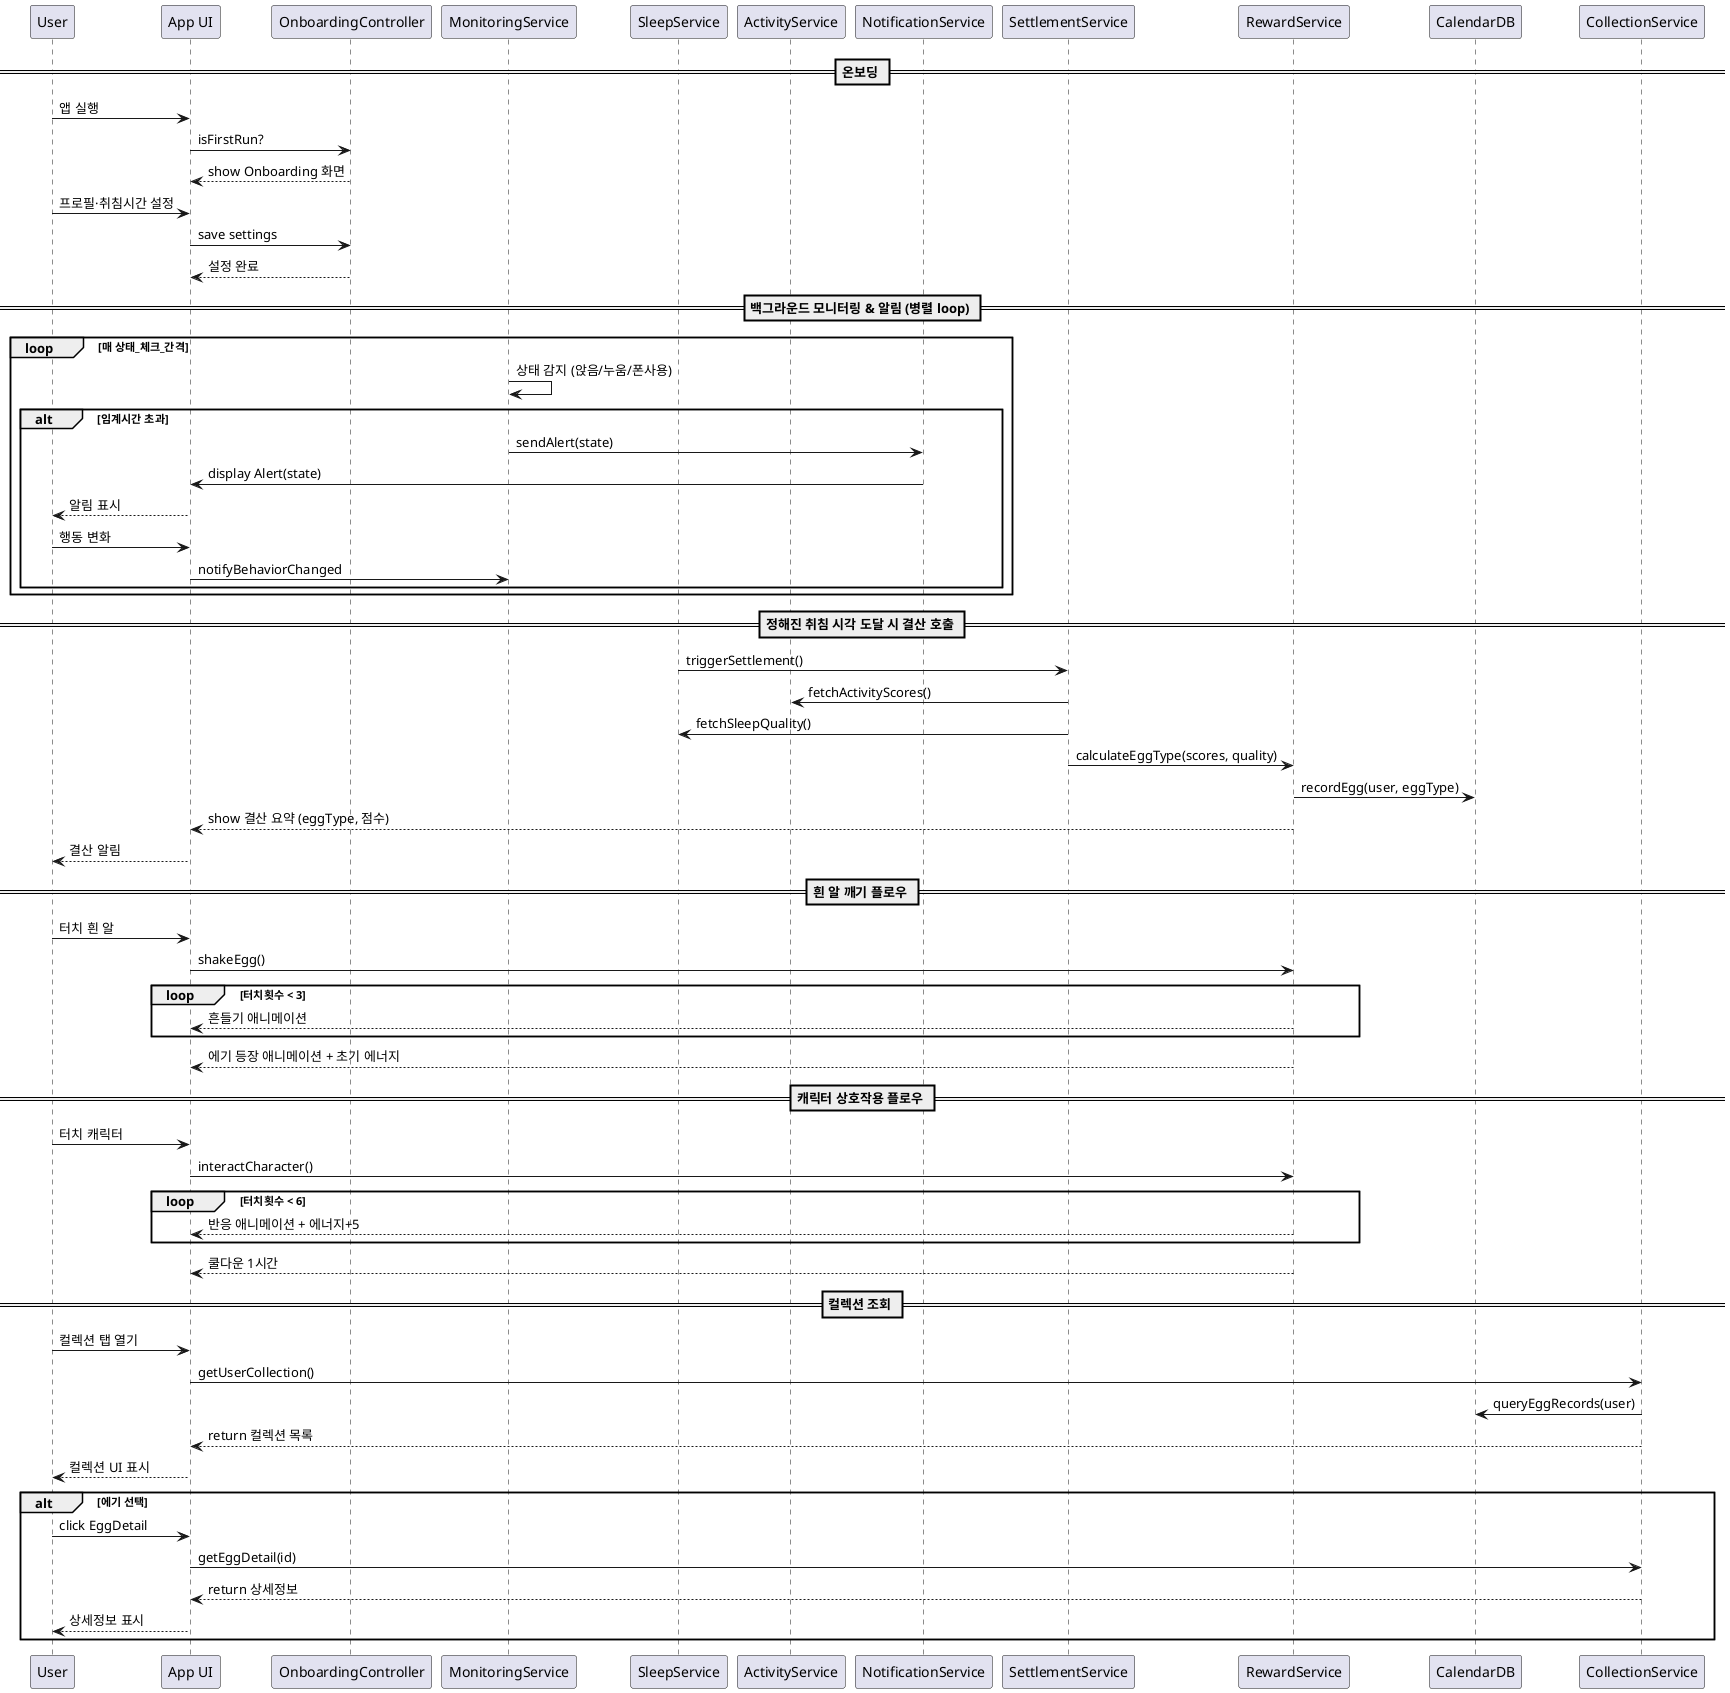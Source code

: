 @startuml
participant User
participant "App UI" as UI
participant OnboardingController
participant MonitoringService
participant SleepService
participant ActivityService
participant NotificationService
participant SettlementService
participant RewardService
participant CalendarDB
participant CollectionService

== 온보딩 == 
User -> UI : 앱 실행
UI -> OnboardingController : isFirstRun?
OnboardingController --> UI : show Onboarding 화면
User -> UI : 프로필·취침시간 설정
UI -> OnboardingController : save settings
OnboardingController --> UI : 설정 완료

== 백그라운드 모니터링 & 알림 (병렬 loop) ==
loop 매 상태_체크_간격
    MonitoringService -> MonitoringService : 상태 감지 (앉음/누움/폰사용)
    alt 임계시간 초과
        MonitoringService -> NotificationService : sendAlert(state)
        NotificationService -> UI : display Alert(state)
        UI --> User : 알림 표시
        User -> UI : 행동 변화
        UI -> MonitoringService : notifyBehaviorChanged
    end
end

== 정해진 취침 시각 도달 시 결산 호출 ==
SleepService -> SettlementService : triggerSettlement()
SettlementService -> ActivityService : fetchActivityScores()
SettlementService -> SleepService : fetchSleepQuality()
SettlementService -> RewardService : calculateEggType(scores, quality)
RewardService -> CalendarDB : recordEgg(user, eggType)
RewardService --> UI : show 결산 요약 (eggType, 점수)
UI --> User : 결산 알림

== 흰 알 깨기 플로우 ==
User -> UI : 터치 흰 알
UI -> RewardService : shakeEgg()
loop 터치횟수 < 3
    RewardService --> UI : 흔들기 애니메이션
end
RewardService --> UI : 에기 등장 애니메이션 + 초기 에너지

== 캐릭터 상호작용 플로우 ==
User -> UI : 터치 캐릭터
UI -> RewardService : interactCharacter()
loop 터치횟수 < 6
    RewardService --> UI : 반응 애니메이션 + 에너지+5
end
RewardService --> UI : 쿨다운 1시간

== 컬렉션 조회 ==
User -> UI : 컬렉션 탭 열기
UI -> CollectionService : getUserCollection()
CollectionService -> CalendarDB : queryEggRecords(user)
CollectionService --> UI : return 컬렉션 목록
UI --> User : 컬렉션 UI 표시
alt 에기 선택
    User -> UI : click EggDetail
    UI -> CollectionService : getEggDetail(id)
    CollectionService --> UI : return 상세정보
    UI --> User : 상세정보 표시
end
@enduml